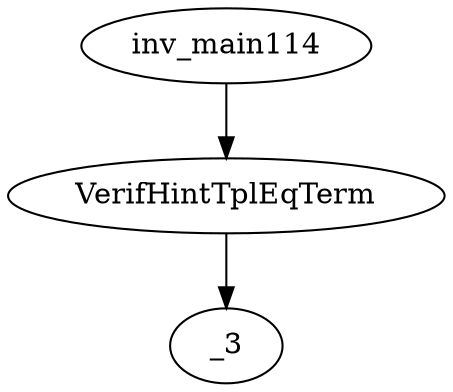 digraph dag {
0 [label="inv_main114"];
1 [label="VerifHintTplEqTerm"];
2 [label="_3"];
0->1
1 -> 2
}
